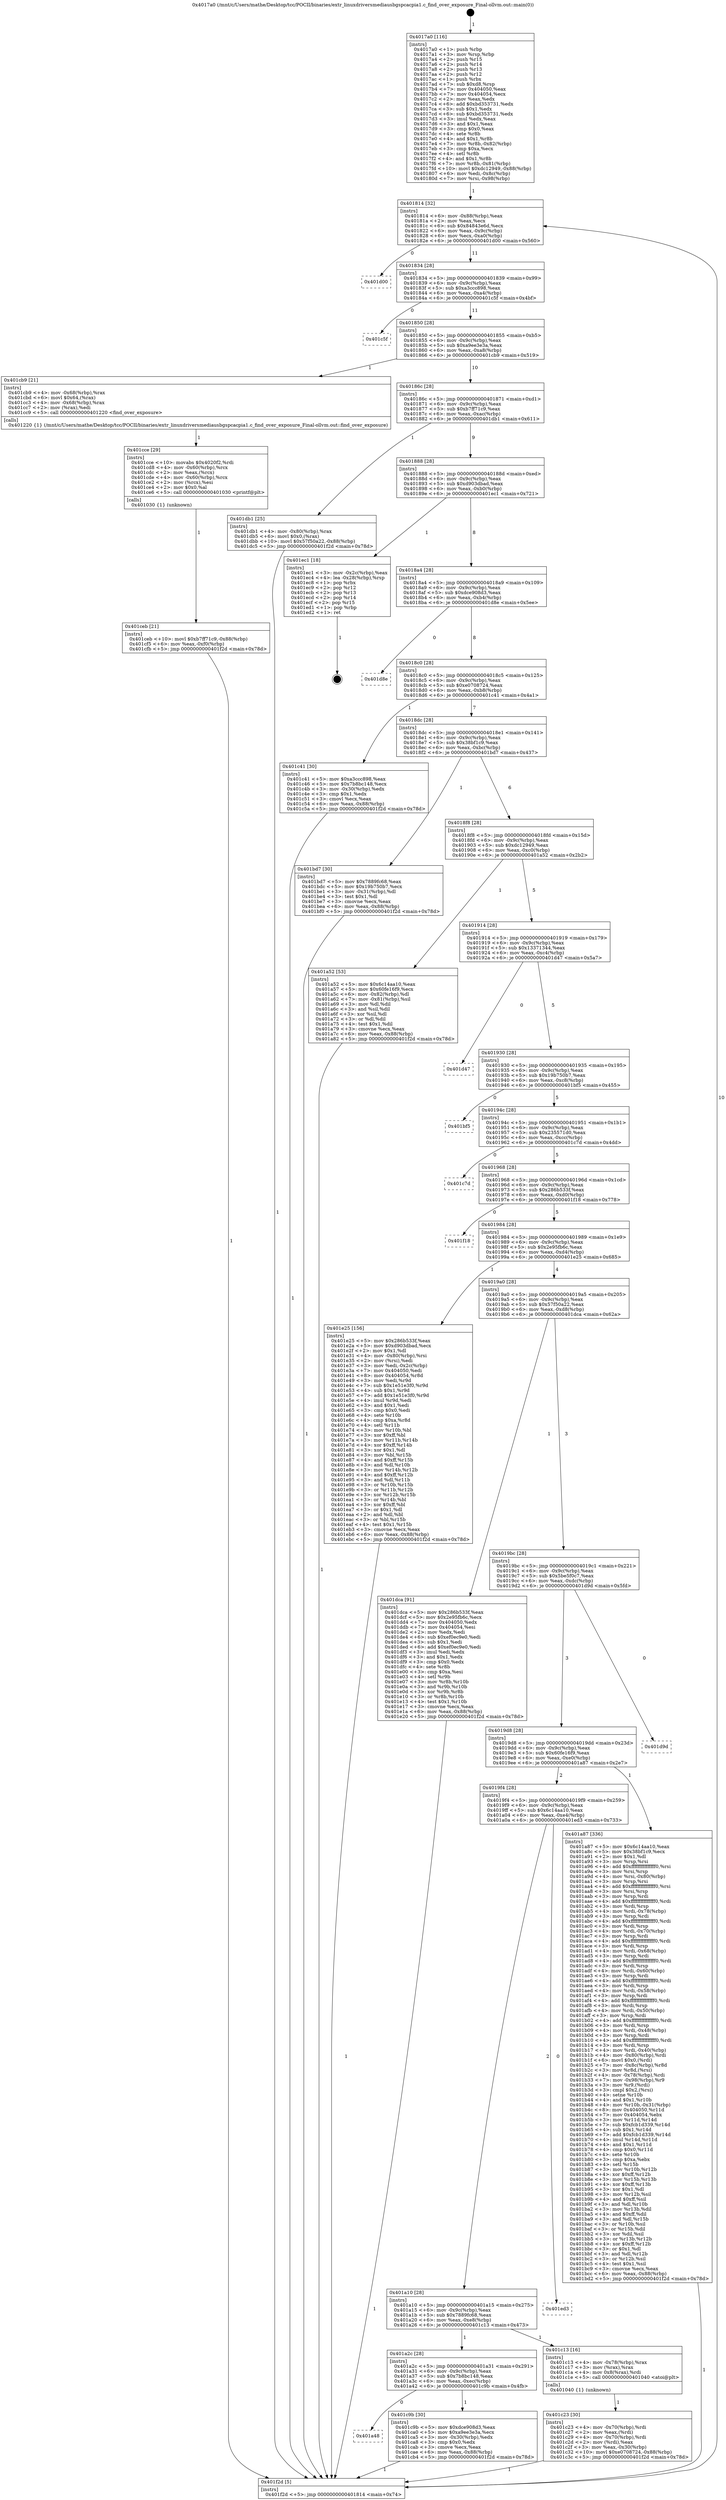 digraph "0x4017a0" {
  label = "0x4017a0 (/mnt/c/Users/mathe/Desktop/tcc/POCII/binaries/extr_linuxdriversmediausbgspcacpia1.c_find_over_exposure_Final-ollvm.out::main(0))"
  labelloc = "t"
  node[shape=record]

  Entry [label="",width=0.3,height=0.3,shape=circle,fillcolor=black,style=filled]
  "0x401814" [label="{
     0x401814 [32]\l
     | [instrs]\l
     &nbsp;&nbsp;0x401814 \<+6\>: mov -0x88(%rbp),%eax\l
     &nbsp;&nbsp;0x40181a \<+2\>: mov %eax,%ecx\l
     &nbsp;&nbsp;0x40181c \<+6\>: sub $0x84843e6d,%ecx\l
     &nbsp;&nbsp;0x401822 \<+6\>: mov %eax,-0x9c(%rbp)\l
     &nbsp;&nbsp;0x401828 \<+6\>: mov %ecx,-0xa0(%rbp)\l
     &nbsp;&nbsp;0x40182e \<+6\>: je 0000000000401d00 \<main+0x560\>\l
  }"]
  "0x401d00" [label="{
     0x401d00\l
  }", style=dashed]
  "0x401834" [label="{
     0x401834 [28]\l
     | [instrs]\l
     &nbsp;&nbsp;0x401834 \<+5\>: jmp 0000000000401839 \<main+0x99\>\l
     &nbsp;&nbsp;0x401839 \<+6\>: mov -0x9c(%rbp),%eax\l
     &nbsp;&nbsp;0x40183f \<+5\>: sub $0xa3ccc898,%eax\l
     &nbsp;&nbsp;0x401844 \<+6\>: mov %eax,-0xa4(%rbp)\l
     &nbsp;&nbsp;0x40184a \<+6\>: je 0000000000401c5f \<main+0x4bf\>\l
  }"]
  Exit [label="",width=0.3,height=0.3,shape=circle,fillcolor=black,style=filled,peripheries=2]
  "0x401c5f" [label="{
     0x401c5f\l
  }", style=dashed]
  "0x401850" [label="{
     0x401850 [28]\l
     | [instrs]\l
     &nbsp;&nbsp;0x401850 \<+5\>: jmp 0000000000401855 \<main+0xb5\>\l
     &nbsp;&nbsp;0x401855 \<+6\>: mov -0x9c(%rbp),%eax\l
     &nbsp;&nbsp;0x40185b \<+5\>: sub $0xa9ee3e3a,%eax\l
     &nbsp;&nbsp;0x401860 \<+6\>: mov %eax,-0xa8(%rbp)\l
     &nbsp;&nbsp;0x401866 \<+6\>: je 0000000000401cb9 \<main+0x519\>\l
  }"]
  "0x401ceb" [label="{
     0x401ceb [21]\l
     | [instrs]\l
     &nbsp;&nbsp;0x401ceb \<+10\>: movl $0xb7ff71c9,-0x88(%rbp)\l
     &nbsp;&nbsp;0x401cf5 \<+6\>: mov %eax,-0xf0(%rbp)\l
     &nbsp;&nbsp;0x401cfb \<+5\>: jmp 0000000000401f2d \<main+0x78d\>\l
  }"]
  "0x401cb9" [label="{
     0x401cb9 [21]\l
     | [instrs]\l
     &nbsp;&nbsp;0x401cb9 \<+4\>: mov -0x68(%rbp),%rax\l
     &nbsp;&nbsp;0x401cbd \<+6\>: movl $0x64,(%rax)\l
     &nbsp;&nbsp;0x401cc3 \<+4\>: mov -0x68(%rbp),%rax\l
     &nbsp;&nbsp;0x401cc7 \<+2\>: mov (%rax),%edi\l
     &nbsp;&nbsp;0x401cc9 \<+5\>: call 0000000000401220 \<find_over_exposure\>\l
     | [calls]\l
     &nbsp;&nbsp;0x401220 \{1\} (/mnt/c/Users/mathe/Desktop/tcc/POCII/binaries/extr_linuxdriversmediausbgspcacpia1.c_find_over_exposure_Final-ollvm.out::find_over_exposure)\l
  }"]
  "0x40186c" [label="{
     0x40186c [28]\l
     | [instrs]\l
     &nbsp;&nbsp;0x40186c \<+5\>: jmp 0000000000401871 \<main+0xd1\>\l
     &nbsp;&nbsp;0x401871 \<+6\>: mov -0x9c(%rbp),%eax\l
     &nbsp;&nbsp;0x401877 \<+5\>: sub $0xb7ff71c9,%eax\l
     &nbsp;&nbsp;0x40187c \<+6\>: mov %eax,-0xac(%rbp)\l
     &nbsp;&nbsp;0x401882 \<+6\>: je 0000000000401db1 \<main+0x611\>\l
  }"]
  "0x401cce" [label="{
     0x401cce [29]\l
     | [instrs]\l
     &nbsp;&nbsp;0x401cce \<+10\>: movabs $0x4020f2,%rdi\l
     &nbsp;&nbsp;0x401cd8 \<+4\>: mov -0x60(%rbp),%rcx\l
     &nbsp;&nbsp;0x401cdc \<+2\>: mov %eax,(%rcx)\l
     &nbsp;&nbsp;0x401cde \<+4\>: mov -0x60(%rbp),%rcx\l
     &nbsp;&nbsp;0x401ce2 \<+2\>: mov (%rcx),%esi\l
     &nbsp;&nbsp;0x401ce4 \<+2\>: mov $0x0,%al\l
     &nbsp;&nbsp;0x401ce6 \<+5\>: call 0000000000401030 \<printf@plt\>\l
     | [calls]\l
     &nbsp;&nbsp;0x401030 \{1\} (unknown)\l
  }"]
  "0x401db1" [label="{
     0x401db1 [25]\l
     | [instrs]\l
     &nbsp;&nbsp;0x401db1 \<+4\>: mov -0x80(%rbp),%rax\l
     &nbsp;&nbsp;0x401db5 \<+6\>: movl $0x0,(%rax)\l
     &nbsp;&nbsp;0x401dbb \<+10\>: movl $0x57f50a22,-0x88(%rbp)\l
     &nbsp;&nbsp;0x401dc5 \<+5\>: jmp 0000000000401f2d \<main+0x78d\>\l
  }"]
  "0x401888" [label="{
     0x401888 [28]\l
     | [instrs]\l
     &nbsp;&nbsp;0x401888 \<+5\>: jmp 000000000040188d \<main+0xed\>\l
     &nbsp;&nbsp;0x40188d \<+6\>: mov -0x9c(%rbp),%eax\l
     &nbsp;&nbsp;0x401893 \<+5\>: sub $0xd903dbad,%eax\l
     &nbsp;&nbsp;0x401898 \<+6\>: mov %eax,-0xb0(%rbp)\l
     &nbsp;&nbsp;0x40189e \<+6\>: je 0000000000401ec1 \<main+0x721\>\l
  }"]
  "0x401a48" [label="{
     0x401a48\l
  }", style=dashed]
  "0x401ec1" [label="{
     0x401ec1 [18]\l
     | [instrs]\l
     &nbsp;&nbsp;0x401ec1 \<+3\>: mov -0x2c(%rbp),%eax\l
     &nbsp;&nbsp;0x401ec4 \<+4\>: lea -0x28(%rbp),%rsp\l
     &nbsp;&nbsp;0x401ec8 \<+1\>: pop %rbx\l
     &nbsp;&nbsp;0x401ec9 \<+2\>: pop %r12\l
     &nbsp;&nbsp;0x401ecb \<+2\>: pop %r13\l
     &nbsp;&nbsp;0x401ecd \<+2\>: pop %r14\l
     &nbsp;&nbsp;0x401ecf \<+2\>: pop %r15\l
     &nbsp;&nbsp;0x401ed1 \<+1\>: pop %rbp\l
     &nbsp;&nbsp;0x401ed2 \<+1\>: ret\l
  }"]
  "0x4018a4" [label="{
     0x4018a4 [28]\l
     | [instrs]\l
     &nbsp;&nbsp;0x4018a4 \<+5\>: jmp 00000000004018a9 \<main+0x109\>\l
     &nbsp;&nbsp;0x4018a9 \<+6\>: mov -0x9c(%rbp),%eax\l
     &nbsp;&nbsp;0x4018af \<+5\>: sub $0xdce908d3,%eax\l
     &nbsp;&nbsp;0x4018b4 \<+6\>: mov %eax,-0xb4(%rbp)\l
     &nbsp;&nbsp;0x4018ba \<+6\>: je 0000000000401d8e \<main+0x5ee\>\l
  }"]
  "0x401c9b" [label="{
     0x401c9b [30]\l
     | [instrs]\l
     &nbsp;&nbsp;0x401c9b \<+5\>: mov $0xdce908d3,%eax\l
     &nbsp;&nbsp;0x401ca0 \<+5\>: mov $0xa9ee3e3a,%ecx\l
     &nbsp;&nbsp;0x401ca5 \<+3\>: mov -0x30(%rbp),%edx\l
     &nbsp;&nbsp;0x401ca8 \<+3\>: cmp $0x0,%edx\l
     &nbsp;&nbsp;0x401cab \<+3\>: cmove %ecx,%eax\l
     &nbsp;&nbsp;0x401cae \<+6\>: mov %eax,-0x88(%rbp)\l
     &nbsp;&nbsp;0x401cb4 \<+5\>: jmp 0000000000401f2d \<main+0x78d\>\l
  }"]
  "0x401d8e" [label="{
     0x401d8e\l
  }", style=dashed]
  "0x4018c0" [label="{
     0x4018c0 [28]\l
     | [instrs]\l
     &nbsp;&nbsp;0x4018c0 \<+5\>: jmp 00000000004018c5 \<main+0x125\>\l
     &nbsp;&nbsp;0x4018c5 \<+6\>: mov -0x9c(%rbp),%eax\l
     &nbsp;&nbsp;0x4018cb \<+5\>: sub $0xe0708724,%eax\l
     &nbsp;&nbsp;0x4018d0 \<+6\>: mov %eax,-0xb8(%rbp)\l
     &nbsp;&nbsp;0x4018d6 \<+6\>: je 0000000000401c41 \<main+0x4a1\>\l
  }"]
  "0x401c23" [label="{
     0x401c23 [30]\l
     | [instrs]\l
     &nbsp;&nbsp;0x401c23 \<+4\>: mov -0x70(%rbp),%rdi\l
     &nbsp;&nbsp;0x401c27 \<+2\>: mov %eax,(%rdi)\l
     &nbsp;&nbsp;0x401c29 \<+4\>: mov -0x70(%rbp),%rdi\l
     &nbsp;&nbsp;0x401c2d \<+2\>: mov (%rdi),%eax\l
     &nbsp;&nbsp;0x401c2f \<+3\>: mov %eax,-0x30(%rbp)\l
     &nbsp;&nbsp;0x401c32 \<+10\>: movl $0xe0708724,-0x88(%rbp)\l
     &nbsp;&nbsp;0x401c3c \<+5\>: jmp 0000000000401f2d \<main+0x78d\>\l
  }"]
  "0x401c41" [label="{
     0x401c41 [30]\l
     | [instrs]\l
     &nbsp;&nbsp;0x401c41 \<+5\>: mov $0xa3ccc898,%eax\l
     &nbsp;&nbsp;0x401c46 \<+5\>: mov $0x7b8bc148,%ecx\l
     &nbsp;&nbsp;0x401c4b \<+3\>: mov -0x30(%rbp),%edx\l
     &nbsp;&nbsp;0x401c4e \<+3\>: cmp $0x1,%edx\l
     &nbsp;&nbsp;0x401c51 \<+3\>: cmovl %ecx,%eax\l
     &nbsp;&nbsp;0x401c54 \<+6\>: mov %eax,-0x88(%rbp)\l
     &nbsp;&nbsp;0x401c5a \<+5\>: jmp 0000000000401f2d \<main+0x78d\>\l
  }"]
  "0x4018dc" [label="{
     0x4018dc [28]\l
     | [instrs]\l
     &nbsp;&nbsp;0x4018dc \<+5\>: jmp 00000000004018e1 \<main+0x141\>\l
     &nbsp;&nbsp;0x4018e1 \<+6\>: mov -0x9c(%rbp),%eax\l
     &nbsp;&nbsp;0x4018e7 \<+5\>: sub $0x38bf1c9,%eax\l
     &nbsp;&nbsp;0x4018ec \<+6\>: mov %eax,-0xbc(%rbp)\l
     &nbsp;&nbsp;0x4018f2 \<+6\>: je 0000000000401bd7 \<main+0x437\>\l
  }"]
  "0x401a2c" [label="{
     0x401a2c [28]\l
     | [instrs]\l
     &nbsp;&nbsp;0x401a2c \<+5\>: jmp 0000000000401a31 \<main+0x291\>\l
     &nbsp;&nbsp;0x401a31 \<+6\>: mov -0x9c(%rbp),%eax\l
     &nbsp;&nbsp;0x401a37 \<+5\>: sub $0x7b8bc148,%eax\l
     &nbsp;&nbsp;0x401a3c \<+6\>: mov %eax,-0xec(%rbp)\l
     &nbsp;&nbsp;0x401a42 \<+6\>: je 0000000000401c9b \<main+0x4fb\>\l
  }"]
  "0x401bd7" [label="{
     0x401bd7 [30]\l
     | [instrs]\l
     &nbsp;&nbsp;0x401bd7 \<+5\>: mov $0x7889fc68,%eax\l
     &nbsp;&nbsp;0x401bdc \<+5\>: mov $0x19b750b7,%ecx\l
     &nbsp;&nbsp;0x401be1 \<+3\>: mov -0x31(%rbp),%dl\l
     &nbsp;&nbsp;0x401be4 \<+3\>: test $0x1,%dl\l
     &nbsp;&nbsp;0x401be7 \<+3\>: cmovne %ecx,%eax\l
     &nbsp;&nbsp;0x401bea \<+6\>: mov %eax,-0x88(%rbp)\l
     &nbsp;&nbsp;0x401bf0 \<+5\>: jmp 0000000000401f2d \<main+0x78d\>\l
  }"]
  "0x4018f8" [label="{
     0x4018f8 [28]\l
     | [instrs]\l
     &nbsp;&nbsp;0x4018f8 \<+5\>: jmp 00000000004018fd \<main+0x15d\>\l
     &nbsp;&nbsp;0x4018fd \<+6\>: mov -0x9c(%rbp),%eax\l
     &nbsp;&nbsp;0x401903 \<+5\>: sub $0xdc12949,%eax\l
     &nbsp;&nbsp;0x401908 \<+6\>: mov %eax,-0xc0(%rbp)\l
     &nbsp;&nbsp;0x40190e \<+6\>: je 0000000000401a52 \<main+0x2b2\>\l
  }"]
  "0x401c13" [label="{
     0x401c13 [16]\l
     | [instrs]\l
     &nbsp;&nbsp;0x401c13 \<+4\>: mov -0x78(%rbp),%rax\l
     &nbsp;&nbsp;0x401c17 \<+3\>: mov (%rax),%rax\l
     &nbsp;&nbsp;0x401c1a \<+4\>: mov 0x8(%rax),%rdi\l
     &nbsp;&nbsp;0x401c1e \<+5\>: call 0000000000401040 \<atoi@plt\>\l
     | [calls]\l
     &nbsp;&nbsp;0x401040 \{1\} (unknown)\l
  }"]
  "0x401a52" [label="{
     0x401a52 [53]\l
     | [instrs]\l
     &nbsp;&nbsp;0x401a52 \<+5\>: mov $0x6c14aa10,%eax\l
     &nbsp;&nbsp;0x401a57 \<+5\>: mov $0x60fe16f9,%ecx\l
     &nbsp;&nbsp;0x401a5c \<+6\>: mov -0x82(%rbp),%dl\l
     &nbsp;&nbsp;0x401a62 \<+7\>: mov -0x81(%rbp),%sil\l
     &nbsp;&nbsp;0x401a69 \<+3\>: mov %dl,%dil\l
     &nbsp;&nbsp;0x401a6c \<+3\>: and %sil,%dil\l
     &nbsp;&nbsp;0x401a6f \<+3\>: xor %sil,%dl\l
     &nbsp;&nbsp;0x401a72 \<+3\>: or %dl,%dil\l
     &nbsp;&nbsp;0x401a75 \<+4\>: test $0x1,%dil\l
     &nbsp;&nbsp;0x401a79 \<+3\>: cmovne %ecx,%eax\l
     &nbsp;&nbsp;0x401a7c \<+6\>: mov %eax,-0x88(%rbp)\l
     &nbsp;&nbsp;0x401a82 \<+5\>: jmp 0000000000401f2d \<main+0x78d\>\l
  }"]
  "0x401914" [label="{
     0x401914 [28]\l
     | [instrs]\l
     &nbsp;&nbsp;0x401914 \<+5\>: jmp 0000000000401919 \<main+0x179\>\l
     &nbsp;&nbsp;0x401919 \<+6\>: mov -0x9c(%rbp),%eax\l
     &nbsp;&nbsp;0x40191f \<+5\>: sub $0x13371344,%eax\l
     &nbsp;&nbsp;0x401924 \<+6\>: mov %eax,-0xc4(%rbp)\l
     &nbsp;&nbsp;0x40192a \<+6\>: je 0000000000401d47 \<main+0x5a7\>\l
  }"]
  "0x401f2d" [label="{
     0x401f2d [5]\l
     | [instrs]\l
     &nbsp;&nbsp;0x401f2d \<+5\>: jmp 0000000000401814 \<main+0x74\>\l
  }"]
  "0x4017a0" [label="{
     0x4017a0 [116]\l
     | [instrs]\l
     &nbsp;&nbsp;0x4017a0 \<+1\>: push %rbp\l
     &nbsp;&nbsp;0x4017a1 \<+3\>: mov %rsp,%rbp\l
     &nbsp;&nbsp;0x4017a4 \<+2\>: push %r15\l
     &nbsp;&nbsp;0x4017a6 \<+2\>: push %r14\l
     &nbsp;&nbsp;0x4017a8 \<+2\>: push %r13\l
     &nbsp;&nbsp;0x4017aa \<+2\>: push %r12\l
     &nbsp;&nbsp;0x4017ac \<+1\>: push %rbx\l
     &nbsp;&nbsp;0x4017ad \<+7\>: sub $0xd8,%rsp\l
     &nbsp;&nbsp;0x4017b4 \<+7\>: mov 0x404050,%eax\l
     &nbsp;&nbsp;0x4017bb \<+7\>: mov 0x404054,%ecx\l
     &nbsp;&nbsp;0x4017c2 \<+2\>: mov %eax,%edx\l
     &nbsp;&nbsp;0x4017c4 \<+6\>: add $0xbd353731,%edx\l
     &nbsp;&nbsp;0x4017ca \<+3\>: sub $0x1,%edx\l
     &nbsp;&nbsp;0x4017cd \<+6\>: sub $0xbd353731,%edx\l
     &nbsp;&nbsp;0x4017d3 \<+3\>: imul %edx,%eax\l
     &nbsp;&nbsp;0x4017d6 \<+3\>: and $0x1,%eax\l
     &nbsp;&nbsp;0x4017d9 \<+3\>: cmp $0x0,%eax\l
     &nbsp;&nbsp;0x4017dc \<+4\>: sete %r8b\l
     &nbsp;&nbsp;0x4017e0 \<+4\>: and $0x1,%r8b\l
     &nbsp;&nbsp;0x4017e4 \<+7\>: mov %r8b,-0x82(%rbp)\l
     &nbsp;&nbsp;0x4017eb \<+3\>: cmp $0xa,%ecx\l
     &nbsp;&nbsp;0x4017ee \<+4\>: setl %r8b\l
     &nbsp;&nbsp;0x4017f2 \<+4\>: and $0x1,%r8b\l
     &nbsp;&nbsp;0x4017f6 \<+7\>: mov %r8b,-0x81(%rbp)\l
     &nbsp;&nbsp;0x4017fd \<+10\>: movl $0xdc12949,-0x88(%rbp)\l
     &nbsp;&nbsp;0x401807 \<+6\>: mov %edi,-0x8c(%rbp)\l
     &nbsp;&nbsp;0x40180d \<+7\>: mov %rsi,-0x98(%rbp)\l
  }"]
  "0x401a10" [label="{
     0x401a10 [28]\l
     | [instrs]\l
     &nbsp;&nbsp;0x401a10 \<+5\>: jmp 0000000000401a15 \<main+0x275\>\l
     &nbsp;&nbsp;0x401a15 \<+6\>: mov -0x9c(%rbp),%eax\l
     &nbsp;&nbsp;0x401a1b \<+5\>: sub $0x7889fc68,%eax\l
     &nbsp;&nbsp;0x401a20 \<+6\>: mov %eax,-0xe8(%rbp)\l
     &nbsp;&nbsp;0x401a26 \<+6\>: je 0000000000401c13 \<main+0x473\>\l
  }"]
  "0x401d47" [label="{
     0x401d47\l
  }", style=dashed]
  "0x401930" [label="{
     0x401930 [28]\l
     | [instrs]\l
     &nbsp;&nbsp;0x401930 \<+5\>: jmp 0000000000401935 \<main+0x195\>\l
     &nbsp;&nbsp;0x401935 \<+6\>: mov -0x9c(%rbp),%eax\l
     &nbsp;&nbsp;0x40193b \<+5\>: sub $0x19b750b7,%eax\l
     &nbsp;&nbsp;0x401940 \<+6\>: mov %eax,-0xc8(%rbp)\l
     &nbsp;&nbsp;0x401946 \<+6\>: je 0000000000401bf5 \<main+0x455\>\l
  }"]
  "0x401ed3" [label="{
     0x401ed3\l
  }", style=dashed]
  "0x401bf5" [label="{
     0x401bf5\l
  }", style=dashed]
  "0x40194c" [label="{
     0x40194c [28]\l
     | [instrs]\l
     &nbsp;&nbsp;0x40194c \<+5\>: jmp 0000000000401951 \<main+0x1b1\>\l
     &nbsp;&nbsp;0x401951 \<+6\>: mov -0x9c(%rbp),%eax\l
     &nbsp;&nbsp;0x401957 \<+5\>: sub $0x235571d0,%eax\l
     &nbsp;&nbsp;0x40195c \<+6\>: mov %eax,-0xcc(%rbp)\l
     &nbsp;&nbsp;0x401962 \<+6\>: je 0000000000401c7d \<main+0x4dd\>\l
  }"]
  "0x4019f4" [label="{
     0x4019f4 [28]\l
     | [instrs]\l
     &nbsp;&nbsp;0x4019f4 \<+5\>: jmp 00000000004019f9 \<main+0x259\>\l
     &nbsp;&nbsp;0x4019f9 \<+6\>: mov -0x9c(%rbp),%eax\l
     &nbsp;&nbsp;0x4019ff \<+5\>: sub $0x6c14aa10,%eax\l
     &nbsp;&nbsp;0x401a04 \<+6\>: mov %eax,-0xe4(%rbp)\l
     &nbsp;&nbsp;0x401a0a \<+6\>: je 0000000000401ed3 \<main+0x733\>\l
  }"]
  "0x401c7d" [label="{
     0x401c7d\l
  }", style=dashed]
  "0x401968" [label="{
     0x401968 [28]\l
     | [instrs]\l
     &nbsp;&nbsp;0x401968 \<+5\>: jmp 000000000040196d \<main+0x1cd\>\l
     &nbsp;&nbsp;0x40196d \<+6\>: mov -0x9c(%rbp),%eax\l
     &nbsp;&nbsp;0x401973 \<+5\>: sub $0x286b533f,%eax\l
     &nbsp;&nbsp;0x401978 \<+6\>: mov %eax,-0xd0(%rbp)\l
     &nbsp;&nbsp;0x40197e \<+6\>: je 0000000000401f18 \<main+0x778\>\l
  }"]
  "0x401a87" [label="{
     0x401a87 [336]\l
     | [instrs]\l
     &nbsp;&nbsp;0x401a87 \<+5\>: mov $0x6c14aa10,%eax\l
     &nbsp;&nbsp;0x401a8c \<+5\>: mov $0x38bf1c9,%ecx\l
     &nbsp;&nbsp;0x401a91 \<+2\>: mov $0x1,%dl\l
     &nbsp;&nbsp;0x401a93 \<+3\>: mov %rsp,%rsi\l
     &nbsp;&nbsp;0x401a96 \<+4\>: add $0xfffffffffffffff0,%rsi\l
     &nbsp;&nbsp;0x401a9a \<+3\>: mov %rsi,%rsp\l
     &nbsp;&nbsp;0x401a9d \<+4\>: mov %rsi,-0x80(%rbp)\l
     &nbsp;&nbsp;0x401aa1 \<+3\>: mov %rsp,%rsi\l
     &nbsp;&nbsp;0x401aa4 \<+4\>: add $0xfffffffffffffff0,%rsi\l
     &nbsp;&nbsp;0x401aa8 \<+3\>: mov %rsi,%rsp\l
     &nbsp;&nbsp;0x401aab \<+3\>: mov %rsp,%rdi\l
     &nbsp;&nbsp;0x401aae \<+4\>: add $0xfffffffffffffff0,%rdi\l
     &nbsp;&nbsp;0x401ab2 \<+3\>: mov %rdi,%rsp\l
     &nbsp;&nbsp;0x401ab5 \<+4\>: mov %rdi,-0x78(%rbp)\l
     &nbsp;&nbsp;0x401ab9 \<+3\>: mov %rsp,%rdi\l
     &nbsp;&nbsp;0x401abc \<+4\>: add $0xfffffffffffffff0,%rdi\l
     &nbsp;&nbsp;0x401ac0 \<+3\>: mov %rdi,%rsp\l
     &nbsp;&nbsp;0x401ac3 \<+4\>: mov %rdi,-0x70(%rbp)\l
     &nbsp;&nbsp;0x401ac7 \<+3\>: mov %rsp,%rdi\l
     &nbsp;&nbsp;0x401aca \<+4\>: add $0xfffffffffffffff0,%rdi\l
     &nbsp;&nbsp;0x401ace \<+3\>: mov %rdi,%rsp\l
     &nbsp;&nbsp;0x401ad1 \<+4\>: mov %rdi,-0x68(%rbp)\l
     &nbsp;&nbsp;0x401ad5 \<+3\>: mov %rsp,%rdi\l
     &nbsp;&nbsp;0x401ad8 \<+4\>: add $0xfffffffffffffff0,%rdi\l
     &nbsp;&nbsp;0x401adc \<+3\>: mov %rdi,%rsp\l
     &nbsp;&nbsp;0x401adf \<+4\>: mov %rdi,-0x60(%rbp)\l
     &nbsp;&nbsp;0x401ae3 \<+3\>: mov %rsp,%rdi\l
     &nbsp;&nbsp;0x401ae6 \<+4\>: add $0xfffffffffffffff0,%rdi\l
     &nbsp;&nbsp;0x401aea \<+3\>: mov %rdi,%rsp\l
     &nbsp;&nbsp;0x401aed \<+4\>: mov %rdi,-0x58(%rbp)\l
     &nbsp;&nbsp;0x401af1 \<+3\>: mov %rsp,%rdi\l
     &nbsp;&nbsp;0x401af4 \<+4\>: add $0xfffffffffffffff0,%rdi\l
     &nbsp;&nbsp;0x401af8 \<+3\>: mov %rdi,%rsp\l
     &nbsp;&nbsp;0x401afb \<+4\>: mov %rdi,-0x50(%rbp)\l
     &nbsp;&nbsp;0x401aff \<+3\>: mov %rsp,%rdi\l
     &nbsp;&nbsp;0x401b02 \<+4\>: add $0xfffffffffffffff0,%rdi\l
     &nbsp;&nbsp;0x401b06 \<+3\>: mov %rdi,%rsp\l
     &nbsp;&nbsp;0x401b09 \<+4\>: mov %rdi,-0x48(%rbp)\l
     &nbsp;&nbsp;0x401b0d \<+3\>: mov %rsp,%rdi\l
     &nbsp;&nbsp;0x401b10 \<+4\>: add $0xfffffffffffffff0,%rdi\l
     &nbsp;&nbsp;0x401b14 \<+3\>: mov %rdi,%rsp\l
     &nbsp;&nbsp;0x401b17 \<+4\>: mov %rdi,-0x40(%rbp)\l
     &nbsp;&nbsp;0x401b1b \<+4\>: mov -0x80(%rbp),%rdi\l
     &nbsp;&nbsp;0x401b1f \<+6\>: movl $0x0,(%rdi)\l
     &nbsp;&nbsp;0x401b25 \<+7\>: mov -0x8c(%rbp),%r8d\l
     &nbsp;&nbsp;0x401b2c \<+3\>: mov %r8d,(%rsi)\l
     &nbsp;&nbsp;0x401b2f \<+4\>: mov -0x78(%rbp),%rdi\l
     &nbsp;&nbsp;0x401b33 \<+7\>: mov -0x98(%rbp),%r9\l
     &nbsp;&nbsp;0x401b3a \<+3\>: mov %r9,(%rdi)\l
     &nbsp;&nbsp;0x401b3d \<+3\>: cmpl $0x2,(%rsi)\l
     &nbsp;&nbsp;0x401b40 \<+4\>: setne %r10b\l
     &nbsp;&nbsp;0x401b44 \<+4\>: and $0x1,%r10b\l
     &nbsp;&nbsp;0x401b48 \<+4\>: mov %r10b,-0x31(%rbp)\l
     &nbsp;&nbsp;0x401b4c \<+8\>: mov 0x404050,%r11d\l
     &nbsp;&nbsp;0x401b54 \<+7\>: mov 0x404054,%ebx\l
     &nbsp;&nbsp;0x401b5b \<+3\>: mov %r11d,%r14d\l
     &nbsp;&nbsp;0x401b5e \<+7\>: sub $0xfcb1d339,%r14d\l
     &nbsp;&nbsp;0x401b65 \<+4\>: sub $0x1,%r14d\l
     &nbsp;&nbsp;0x401b69 \<+7\>: add $0xfcb1d339,%r14d\l
     &nbsp;&nbsp;0x401b70 \<+4\>: imul %r14d,%r11d\l
     &nbsp;&nbsp;0x401b74 \<+4\>: and $0x1,%r11d\l
     &nbsp;&nbsp;0x401b78 \<+4\>: cmp $0x0,%r11d\l
     &nbsp;&nbsp;0x401b7c \<+4\>: sete %r10b\l
     &nbsp;&nbsp;0x401b80 \<+3\>: cmp $0xa,%ebx\l
     &nbsp;&nbsp;0x401b83 \<+4\>: setl %r15b\l
     &nbsp;&nbsp;0x401b87 \<+3\>: mov %r10b,%r12b\l
     &nbsp;&nbsp;0x401b8a \<+4\>: xor $0xff,%r12b\l
     &nbsp;&nbsp;0x401b8e \<+3\>: mov %r15b,%r13b\l
     &nbsp;&nbsp;0x401b91 \<+4\>: xor $0xff,%r13b\l
     &nbsp;&nbsp;0x401b95 \<+3\>: xor $0x1,%dl\l
     &nbsp;&nbsp;0x401b98 \<+3\>: mov %r12b,%sil\l
     &nbsp;&nbsp;0x401b9b \<+4\>: and $0xff,%sil\l
     &nbsp;&nbsp;0x401b9f \<+3\>: and %dl,%r10b\l
     &nbsp;&nbsp;0x401ba2 \<+3\>: mov %r13b,%dil\l
     &nbsp;&nbsp;0x401ba5 \<+4\>: and $0xff,%dil\l
     &nbsp;&nbsp;0x401ba9 \<+3\>: and %dl,%r15b\l
     &nbsp;&nbsp;0x401bac \<+3\>: or %r10b,%sil\l
     &nbsp;&nbsp;0x401baf \<+3\>: or %r15b,%dil\l
     &nbsp;&nbsp;0x401bb2 \<+3\>: xor %dil,%sil\l
     &nbsp;&nbsp;0x401bb5 \<+3\>: or %r13b,%r12b\l
     &nbsp;&nbsp;0x401bb8 \<+4\>: xor $0xff,%r12b\l
     &nbsp;&nbsp;0x401bbc \<+3\>: or $0x1,%dl\l
     &nbsp;&nbsp;0x401bbf \<+3\>: and %dl,%r12b\l
     &nbsp;&nbsp;0x401bc2 \<+3\>: or %r12b,%sil\l
     &nbsp;&nbsp;0x401bc5 \<+4\>: test $0x1,%sil\l
     &nbsp;&nbsp;0x401bc9 \<+3\>: cmovne %ecx,%eax\l
     &nbsp;&nbsp;0x401bcc \<+6\>: mov %eax,-0x88(%rbp)\l
     &nbsp;&nbsp;0x401bd2 \<+5\>: jmp 0000000000401f2d \<main+0x78d\>\l
  }"]
  "0x401f18" [label="{
     0x401f18\l
  }", style=dashed]
  "0x401984" [label="{
     0x401984 [28]\l
     | [instrs]\l
     &nbsp;&nbsp;0x401984 \<+5\>: jmp 0000000000401989 \<main+0x1e9\>\l
     &nbsp;&nbsp;0x401989 \<+6\>: mov -0x9c(%rbp),%eax\l
     &nbsp;&nbsp;0x40198f \<+5\>: sub $0x2e95fb6c,%eax\l
     &nbsp;&nbsp;0x401994 \<+6\>: mov %eax,-0xd4(%rbp)\l
     &nbsp;&nbsp;0x40199a \<+6\>: je 0000000000401e25 \<main+0x685\>\l
  }"]
  "0x4019d8" [label="{
     0x4019d8 [28]\l
     | [instrs]\l
     &nbsp;&nbsp;0x4019d8 \<+5\>: jmp 00000000004019dd \<main+0x23d\>\l
     &nbsp;&nbsp;0x4019dd \<+6\>: mov -0x9c(%rbp),%eax\l
     &nbsp;&nbsp;0x4019e3 \<+5\>: sub $0x60fe16f9,%eax\l
     &nbsp;&nbsp;0x4019e8 \<+6\>: mov %eax,-0xe0(%rbp)\l
     &nbsp;&nbsp;0x4019ee \<+6\>: je 0000000000401a87 \<main+0x2e7\>\l
  }"]
  "0x401e25" [label="{
     0x401e25 [156]\l
     | [instrs]\l
     &nbsp;&nbsp;0x401e25 \<+5\>: mov $0x286b533f,%eax\l
     &nbsp;&nbsp;0x401e2a \<+5\>: mov $0xd903dbad,%ecx\l
     &nbsp;&nbsp;0x401e2f \<+2\>: mov $0x1,%dl\l
     &nbsp;&nbsp;0x401e31 \<+4\>: mov -0x80(%rbp),%rsi\l
     &nbsp;&nbsp;0x401e35 \<+2\>: mov (%rsi),%edi\l
     &nbsp;&nbsp;0x401e37 \<+3\>: mov %edi,-0x2c(%rbp)\l
     &nbsp;&nbsp;0x401e3a \<+7\>: mov 0x404050,%edi\l
     &nbsp;&nbsp;0x401e41 \<+8\>: mov 0x404054,%r8d\l
     &nbsp;&nbsp;0x401e49 \<+3\>: mov %edi,%r9d\l
     &nbsp;&nbsp;0x401e4c \<+7\>: sub $0x1e51e3f0,%r9d\l
     &nbsp;&nbsp;0x401e53 \<+4\>: sub $0x1,%r9d\l
     &nbsp;&nbsp;0x401e57 \<+7\>: add $0x1e51e3f0,%r9d\l
     &nbsp;&nbsp;0x401e5e \<+4\>: imul %r9d,%edi\l
     &nbsp;&nbsp;0x401e62 \<+3\>: and $0x1,%edi\l
     &nbsp;&nbsp;0x401e65 \<+3\>: cmp $0x0,%edi\l
     &nbsp;&nbsp;0x401e68 \<+4\>: sete %r10b\l
     &nbsp;&nbsp;0x401e6c \<+4\>: cmp $0xa,%r8d\l
     &nbsp;&nbsp;0x401e70 \<+4\>: setl %r11b\l
     &nbsp;&nbsp;0x401e74 \<+3\>: mov %r10b,%bl\l
     &nbsp;&nbsp;0x401e77 \<+3\>: xor $0xff,%bl\l
     &nbsp;&nbsp;0x401e7a \<+3\>: mov %r11b,%r14b\l
     &nbsp;&nbsp;0x401e7d \<+4\>: xor $0xff,%r14b\l
     &nbsp;&nbsp;0x401e81 \<+3\>: xor $0x1,%dl\l
     &nbsp;&nbsp;0x401e84 \<+3\>: mov %bl,%r15b\l
     &nbsp;&nbsp;0x401e87 \<+4\>: and $0xff,%r15b\l
     &nbsp;&nbsp;0x401e8b \<+3\>: and %dl,%r10b\l
     &nbsp;&nbsp;0x401e8e \<+3\>: mov %r14b,%r12b\l
     &nbsp;&nbsp;0x401e91 \<+4\>: and $0xff,%r12b\l
     &nbsp;&nbsp;0x401e95 \<+3\>: and %dl,%r11b\l
     &nbsp;&nbsp;0x401e98 \<+3\>: or %r10b,%r15b\l
     &nbsp;&nbsp;0x401e9b \<+3\>: or %r11b,%r12b\l
     &nbsp;&nbsp;0x401e9e \<+3\>: xor %r12b,%r15b\l
     &nbsp;&nbsp;0x401ea1 \<+3\>: or %r14b,%bl\l
     &nbsp;&nbsp;0x401ea4 \<+3\>: xor $0xff,%bl\l
     &nbsp;&nbsp;0x401ea7 \<+3\>: or $0x1,%dl\l
     &nbsp;&nbsp;0x401eaa \<+2\>: and %dl,%bl\l
     &nbsp;&nbsp;0x401eac \<+3\>: or %bl,%r15b\l
     &nbsp;&nbsp;0x401eaf \<+4\>: test $0x1,%r15b\l
     &nbsp;&nbsp;0x401eb3 \<+3\>: cmovne %ecx,%eax\l
     &nbsp;&nbsp;0x401eb6 \<+6\>: mov %eax,-0x88(%rbp)\l
     &nbsp;&nbsp;0x401ebc \<+5\>: jmp 0000000000401f2d \<main+0x78d\>\l
  }"]
  "0x4019a0" [label="{
     0x4019a0 [28]\l
     | [instrs]\l
     &nbsp;&nbsp;0x4019a0 \<+5\>: jmp 00000000004019a5 \<main+0x205\>\l
     &nbsp;&nbsp;0x4019a5 \<+6\>: mov -0x9c(%rbp),%eax\l
     &nbsp;&nbsp;0x4019ab \<+5\>: sub $0x57f50a22,%eax\l
     &nbsp;&nbsp;0x4019b0 \<+6\>: mov %eax,-0xd8(%rbp)\l
     &nbsp;&nbsp;0x4019b6 \<+6\>: je 0000000000401dca \<main+0x62a\>\l
  }"]
  "0x401d9d" [label="{
     0x401d9d\l
  }", style=dashed]
  "0x401dca" [label="{
     0x401dca [91]\l
     | [instrs]\l
     &nbsp;&nbsp;0x401dca \<+5\>: mov $0x286b533f,%eax\l
     &nbsp;&nbsp;0x401dcf \<+5\>: mov $0x2e95fb6c,%ecx\l
     &nbsp;&nbsp;0x401dd4 \<+7\>: mov 0x404050,%edx\l
     &nbsp;&nbsp;0x401ddb \<+7\>: mov 0x404054,%esi\l
     &nbsp;&nbsp;0x401de2 \<+2\>: mov %edx,%edi\l
     &nbsp;&nbsp;0x401de4 \<+6\>: sub $0xef0ec9e0,%edi\l
     &nbsp;&nbsp;0x401dea \<+3\>: sub $0x1,%edi\l
     &nbsp;&nbsp;0x401ded \<+6\>: add $0xef0ec9e0,%edi\l
     &nbsp;&nbsp;0x401df3 \<+3\>: imul %edi,%edx\l
     &nbsp;&nbsp;0x401df6 \<+3\>: and $0x1,%edx\l
     &nbsp;&nbsp;0x401df9 \<+3\>: cmp $0x0,%edx\l
     &nbsp;&nbsp;0x401dfc \<+4\>: sete %r8b\l
     &nbsp;&nbsp;0x401e00 \<+3\>: cmp $0xa,%esi\l
     &nbsp;&nbsp;0x401e03 \<+4\>: setl %r9b\l
     &nbsp;&nbsp;0x401e07 \<+3\>: mov %r8b,%r10b\l
     &nbsp;&nbsp;0x401e0a \<+3\>: and %r9b,%r10b\l
     &nbsp;&nbsp;0x401e0d \<+3\>: xor %r9b,%r8b\l
     &nbsp;&nbsp;0x401e10 \<+3\>: or %r8b,%r10b\l
     &nbsp;&nbsp;0x401e13 \<+4\>: test $0x1,%r10b\l
     &nbsp;&nbsp;0x401e17 \<+3\>: cmovne %ecx,%eax\l
     &nbsp;&nbsp;0x401e1a \<+6\>: mov %eax,-0x88(%rbp)\l
     &nbsp;&nbsp;0x401e20 \<+5\>: jmp 0000000000401f2d \<main+0x78d\>\l
  }"]
  "0x4019bc" [label="{
     0x4019bc [28]\l
     | [instrs]\l
     &nbsp;&nbsp;0x4019bc \<+5\>: jmp 00000000004019c1 \<main+0x221\>\l
     &nbsp;&nbsp;0x4019c1 \<+6\>: mov -0x9c(%rbp),%eax\l
     &nbsp;&nbsp;0x4019c7 \<+5\>: sub $0x5be5f0c7,%eax\l
     &nbsp;&nbsp;0x4019cc \<+6\>: mov %eax,-0xdc(%rbp)\l
     &nbsp;&nbsp;0x4019d2 \<+6\>: je 0000000000401d9d \<main+0x5fd\>\l
  }"]
  Entry -> "0x4017a0" [label=" 1"]
  "0x401814" -> "0x401d00" [label=" 0"]
  "0x401814" -> "0x401834" [label=" 11"]
  "0x401ec1" -> Exit [label=" 1"]
  "0x401834" -> "0x401c5f" [label=" 0"]
  "0x401834" -> "0x401850" [label=" 11"]
  "0x401e25" -> "0x401f2d" [label=" 1"]
  "0x401850" -> "0x401cb9" [label=" 1"]
  "0x401850" -> "0x40186c" [label=" 10"]
  "0x401dca" -> "0x401f2d" [label=" 1"]
  "0x40186c" -> "0x401db1" [label=" 1"]
  "0x40186c" -> "0x401888" [label=" 9"]
  "0x401db1" -> "0x401f2d" [label=" 1"]
  "0x401888" -> "0x401ec1" [label=" 1"]
  "0x401888" -> "0x4018a4" [label=" 8"]
  "0x401ceb" -> "0x401f2d" [label=" 1"]
  "0x4018a4" -> "0x401d8e" [label=" 0"]
  "0x4018a4" -> "0x4018c0" [label=" 8"]
  "0x401cce" -> "0x401ceb" [label=" 1"]
  "0x4018c0" -> "0x401c41" [label=" 1"]
  "0x4018c0" -> "0x4018dc" [label=" 7"]
  "0x401c9b" -> "0x401f2d" [label=" 1"]
  "0x4018dc" -> "0x401bd7" [label=" 1"]
  "0x4018dc" -> "0x4018f8" [label=" 6"]
  "0x401a2c" -> "0x401a48" [label=" 0"]
  "0x4018f8" -> "0x401a52" [label=" 1"]
  "0x4018f8" -> "0x401914" [label=" 5"]
  "0x401a52" -> "0x401f2d" [label=" 1"]
  "0x4017a0" -> "0x401814" [label=" 1"]
  "0x401f2d" -> "0x401814" [label=" 10"]
  "0x401a2c" -> "0x401c9b" [label=" 1"]
  "0x401914" -> "0x401d47" [label=" 0"]
  "0x401914" -> "0x401930" [label=" 5"]
  "0x401c41" -> "0x401f2d" [label=" 1"]
  "0x401930" -> "0x401bf5" [label=" 0"]
  "0x401930" -> "0x40194c" [label=" 5"]
  "0x401c23" -> "0x401f2d" [label=" 1"]
  "0x40194c" -> "0x401c7d" [label=" 0"]
  "0x40194c" -> "0x401968" [label=" 5"]
  "0x401a10" -> "0x401c13" [label=" 1"]
  "0x401968" -> "0x401f18" [label=" 0"]
  "0x401968" -> "0x401984" [label=" 5"]
  "0x401cb9" -> "0x401cce" [label=" 1"]
  "0x401984" -> "0x401e25" [label=" 1"]
  "0x401984" -> "0x4019a0" [label=" 4"]
  "0x4019f4" -> "0x401ed3" [label=" 0"]
  "0x4019a0" -> "0x401dca" [label=" 1"]
  "0x4019a0" -> "0x4019bc" [label=" 3"]
  "0x401c13" -> "0x401c23" [label=" 1"]
  "0x4019bc" -> "0x401d9d" [label=" 0"]
  "0x4019bc" -> "0x4019d8" [label=" 3"]
  "0x4019f4" -> "0x401a10" [label=" 2"]
  "0x4019d8" -> "0x401a87" [label=" 1"]
  "0x4019d8" -> "0x4019f4" [label=" 2"]
  "0x401a10" -> "0x401a2c" [label=" 1"]
  "0x401a87" -> "0x401f2d" [label=" 1"]
  "0x401bd7" -> "0x401f2d" [label=" 1"]
}
